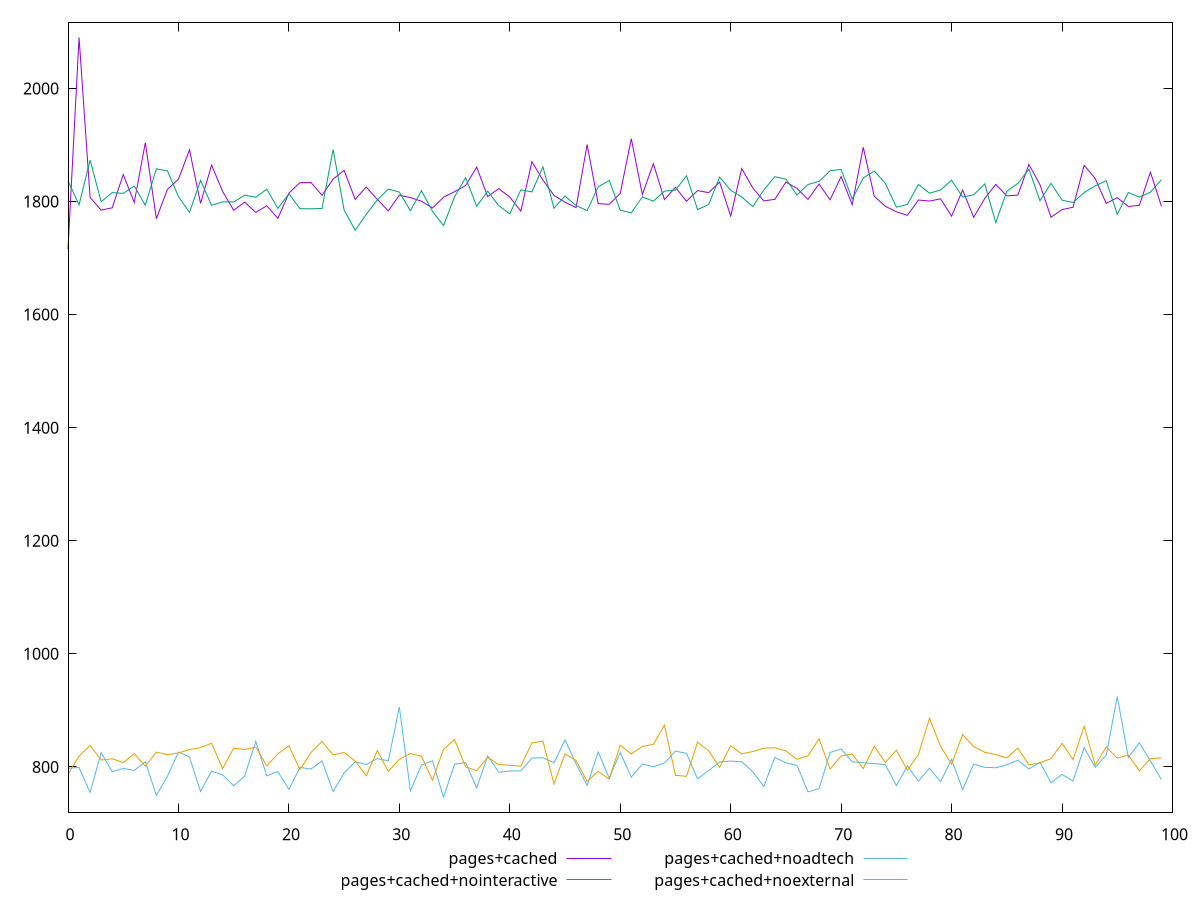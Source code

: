 $_pagesCached <<EOF
1716.1960000000008
2090.1399999999826
1807.1999999999991
1784.812000000001
1788.8720000000008
1847.6040000000003
1798.528
1904.0880000000009
1769.560000000001
1821.4480000000003
1839.4799999999996
1891.3120000000001
1796.8360000000018
1864.5040000000006
1817.9480000000005
1784.5240000000001
1798.952000000001
1780.6480000000029
1792.568
1770.1839999999997
1814.8360000000002
1833.456000000001
1833.5520000000015
1810.9919999999997
1839.6800000000023
1855.1080000000004
1803.8119999999997
1825.6920000000007
1803.8360000000014
1783.4680000000003
1811.2080000000014
1806.9560000000008
1800.5560000000005
1788.6480000000001
1807.5320000000008
1817.4440000000009
1828.1720000000016
1860.8760000000004
1808.5800000000015
1822.8360000000011
1807.8720000000005
1783.032000000001
1870.5279999999996
1837.8680000000006
1810.8640000000012
1798.7960000000005
1789.3399999999997
1900.7720000000006
1796.3399999999988
1795.0640000000012
1814.4400000000012
1911.1560000000013
1812.3200000000002
1866.884
1803.404000000001
1825.1160000000016
1800.4000000000017
1819.3519999999994
1815.7400000000011
1834.3000000000002
1774.2680000000005
1858.3999999999996
1824.1080000000018
1801.048000000002
1803.9120000000003
1834.5400000000006
1823.26
1803.7640000000013
1830.9280000000003
1803.0279999999989
1844.2000000000007
1794.54
1895.959999999999
1809.2879999999996
1791.6599999999994
1781.8760000000002
1775.6280000000013
1802.6720000000007
1800.8400000000006
1804.7680000000005
1774.188
1820.2480000000005
1772.1320000000003
1805.4160000000013
1830.384000000001
1809.9360000000013
1811.4039999999993
1865.6559999999997
1829.8280000000013
1772.196000000001
1785.7680000000007
1789.892000000001
1864.1839999999997
1840.8000000000018
1796.664000000001
1806.8239999999996
1791.2840000000006
1793.3000000000006
1851.9080000000017
1791.5800000000013
EOF
$_pagesCachedNointeractive <<EOF
1836.676000000001
1794.1960000000013
1873.2759999999998
1799.6240000000003
1815.7520000000018
1814.4200000000008
1827.1840000000007
1793.4400000000003
1857.816
1854.392
1808.9400000000005
1780.7440000000015
1837.3160000000007
1793.2160000000006
1799.5000000000005
1799.1920000000023
1811.2160000000008
1807.6400000000003
1821.7360000000008
1787.8640000000003
1813.6640000000004
1787.340000000001
1787.1160000000004
1787.676000000001
1892.0840000000007
1785.048000000001
1749.0479999999998
1777.2560000000008
1802.7319999999993
1821.9880000000014
1816.676000000001
1783.6480000000015
1819.1119999999999
1782.812000000002
1757.3599999999992
1808.4400000000005
1842.3840000000012
1791.6360000000016
1818.2680000000012
1792.732
1778.2240000000015
1820.6840000000007
1817.0120000000009
1861.3240000000003
1788.2400000000007
1809.8280000000002
1792.9039999999995
1783.9319999999998
1825.9480000000003
1837.3560000000014
1784.5839999999998
1779.9320000000007
1808.1080000000004
1800.676000000001
1818.3760000000002
1820.2640000000015
1845.6120000000008
1785.9360000000001
1794.412000000001
1843.324000000001
1819.9200000000012
1808.0960000000002
1790.9399999999996
1820.4879999999998
1843.8600000000001
1839.5919999999992
1811.600000000001
1830.1080000000004
1835.6800000000005
1854.407999999999
1856.8999999999985
1804.1880000000015
1841.7360000000012
1853.8919999999996
1832.2960000000007
1789.9919999999995
1794.9359999999986
1830.1640000000007
1814.7879999999998
1820.2760000000017
1837.8159999999998
1807.9240000000004
1811.8520000000003
1831.2399999999989
1762.6279999999995
1818.156
1832.0440000000012
1857.228
1801.4520000000002
1832.1880000000003
1802.3640000000014
1798.3680000000008
1815.7719999999997
1827.720000000001
1836.8280000000018
1777.4480000000017
1815.928
1807.8479999999995
1816.5760000000007
1838.8360000000007
EOF
$_pagesCachedNoadtech <<EOF
797.6919999999997
799.0080000000003
754.8080000000001
825.3800000000003
791.5720000000006
797.1719999999998
793.9319999999999
809.2079999999997
749.5040000000002
783.4960000000001
826.3840000000007
817.5520000000001
756.556
792.296
785.8439999999996
766.6239999999996
783.7960000000005
845.2039999999998
784.164
791.7239999999997
760.1520000000005
799.1400000000003
796.2280000000004
810.6680000000001
756.4800000000006
789.3600000000004
809.1600000000005
804.2080000000008
814.6120000000002
810.6960000000003
905.9480000000007
757.5319999999995
803.4280000000009
810.6520000000007
746.5239999999998
804.7039999999993
807.7119999999998
762.6880000000002
819.5760000000001
790.56
792.6800000000006
793.0879999999999
815.6159999999998
816.0999999999995
807.3880000000004
847.6560000000003
805.7839999999998
767.3160000000001
826.2199999999998
780.420000000001
825.4519999999998
781.9359999999999
805.0440000000004
800.1800000000004
806.8320000000011
827.880000000001
823.9280000000002
778.7400000000004
793.4679999999996
808.780000000001
810.2600000000001
809.1360000000002
791.4160000000003
765.4959999999998
816.9239999999999
807.152
802.6679999999997
755.8200000000004
761.5479999999998
825.6039999999998
831.6560000000003
809.1000000000001
807.3320000000003
805.9279999999999
803.9520000000009
766.9160000000004
801.7680000000004
774.9640000000013
797.7600000000001
773.8519999999999
813.3960000000008
759.9559999999998
804.9960000000002
799.2879999999998
798.4880000000004
803.8319999999995
811.8960000000002
796.3960000000002
808.1479999999999
772.2520000000006
786.768
775.2160000000006
834.3440000000002
799.2800000000009
820.8720000000001
924.4960000000003
816.4759999999998
842.6920000000006
810.6400000000001
777.4960000000001
EOF
$_pagesCachedNoexternal <<EOF
786.7959999999998
818.9720000000009
837.9440000000002
812.1920000000005
814.3720000000004
807.7120000000001
823.3279999999993
801.2959999999995
826.1400000000001
821.6320000000002
824.6920000000009
830.688
834.0440000000003
841.9199999999997
797.1440000000009
833.2919999999999
830.7840000000001
834.9999999999997
801.7759999999998
823.1320000000007
837.4040000000005
795.1600000000002
825.5080000000004
845.104
821.3599999999997
825.4960000000005
810.6199999999999
784.3439999999996
828.8320000000008
792.2479999999994
813.2559999999995
823.8560000000004
818.7720000000008
776.5920000000006
830.8440000000004
848.5000000000011
799.9800000000009
793.4120000000006
817.1040000000013
804.0560000000006
802.8280000000007
801.3880000000001
842.4600000000007
845.62
770.0079999999998
822.9880000000002
811.6039999999999
774.4920000000008
792.0400000000005
778.44
838.2680000000004
822.9960000000001
836.2560000000001
839.9120000000006
874.068
785.1079999999996
783.4200000000001
843.7920000000001
828.5759999999993
799.0480000000003
837.5399999999998
823.1240000000006
827.2079999999995
833.2120000000016
833.9239999999995
828.1840000000001
813.5240000000006
819.6640000000003
849.6120000000006
796.1359999999997
819.2280000000001
822.8680000000004
796.916
836.596
807.6719999999997
829.6520000000003
794.0799999999996
822.0080000000007
885.884
836.4439999999995
804.9679999999997
857.4199999999997
835.8080000000002
825.980000000001
821.7680000000009
815.9720000000007
833.2559999999997
803.648
807.2359999999999
814.6320000000001
841.6440000000009
812.9640000000009
871.8839999999996
803.1039999999996
835.2239999999999
815.5560000000002
820.8920000000002
793.3199999999999
814.5440000000008
816.1839999999995
EOF
set key outside below
set terminal pngcairo
set output "report_00006_2020-11-02T20-21-41.718Z/mainthread-work-breakdown/mainthread-work-breakdown_pages+cached_pages+cached+nointeractive_pages+cached+noadtech_pages+cached+noexternal.png"
set yrange [719.6516800000002:2117.012319999982]
plot $_pagesCached title "pages+cached" with line ,$_pagesCachedNointeractive title "pages+cached+nointeractive" with line ,$_pagesCachedNoadtech title "pages+cached+noadtech" with line ,$_pagesCachedNoexternal title "pages+cached+noexternal" with line ,